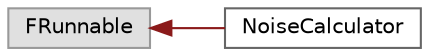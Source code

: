digraph "Graphical Class Hierarchy"
{
 // LATEX_PDF_SIZE
  bgcolor="transparent";
  edge [fontname=Helvetica,fontsize=10,labelfontname=Helvetica,labelfontsize=10];
  node [fontname=Helvetica,fontsize=10,shape=box,height=0.2,width=0.4];
  rankdir="LR";
  Node0 [id="Node000000",label="FRunnable",height=0.2,width=0.4,color="grey60", fillcolor="#E0E0E0", style="filled",tooltip=" "];
  Node0 -> Node1 [id="edge225_Node000000_Node000001",dir="back",color="firebrick4",style="solid",tooltip=" "];
  Node1 [id="Node000001",label="NoiseCalculator",height=0.2,width=0.4,color="grey40", fillcolor="white", style="filled",URL="$class_noise_calculator.html",tooltip=" "];
}
